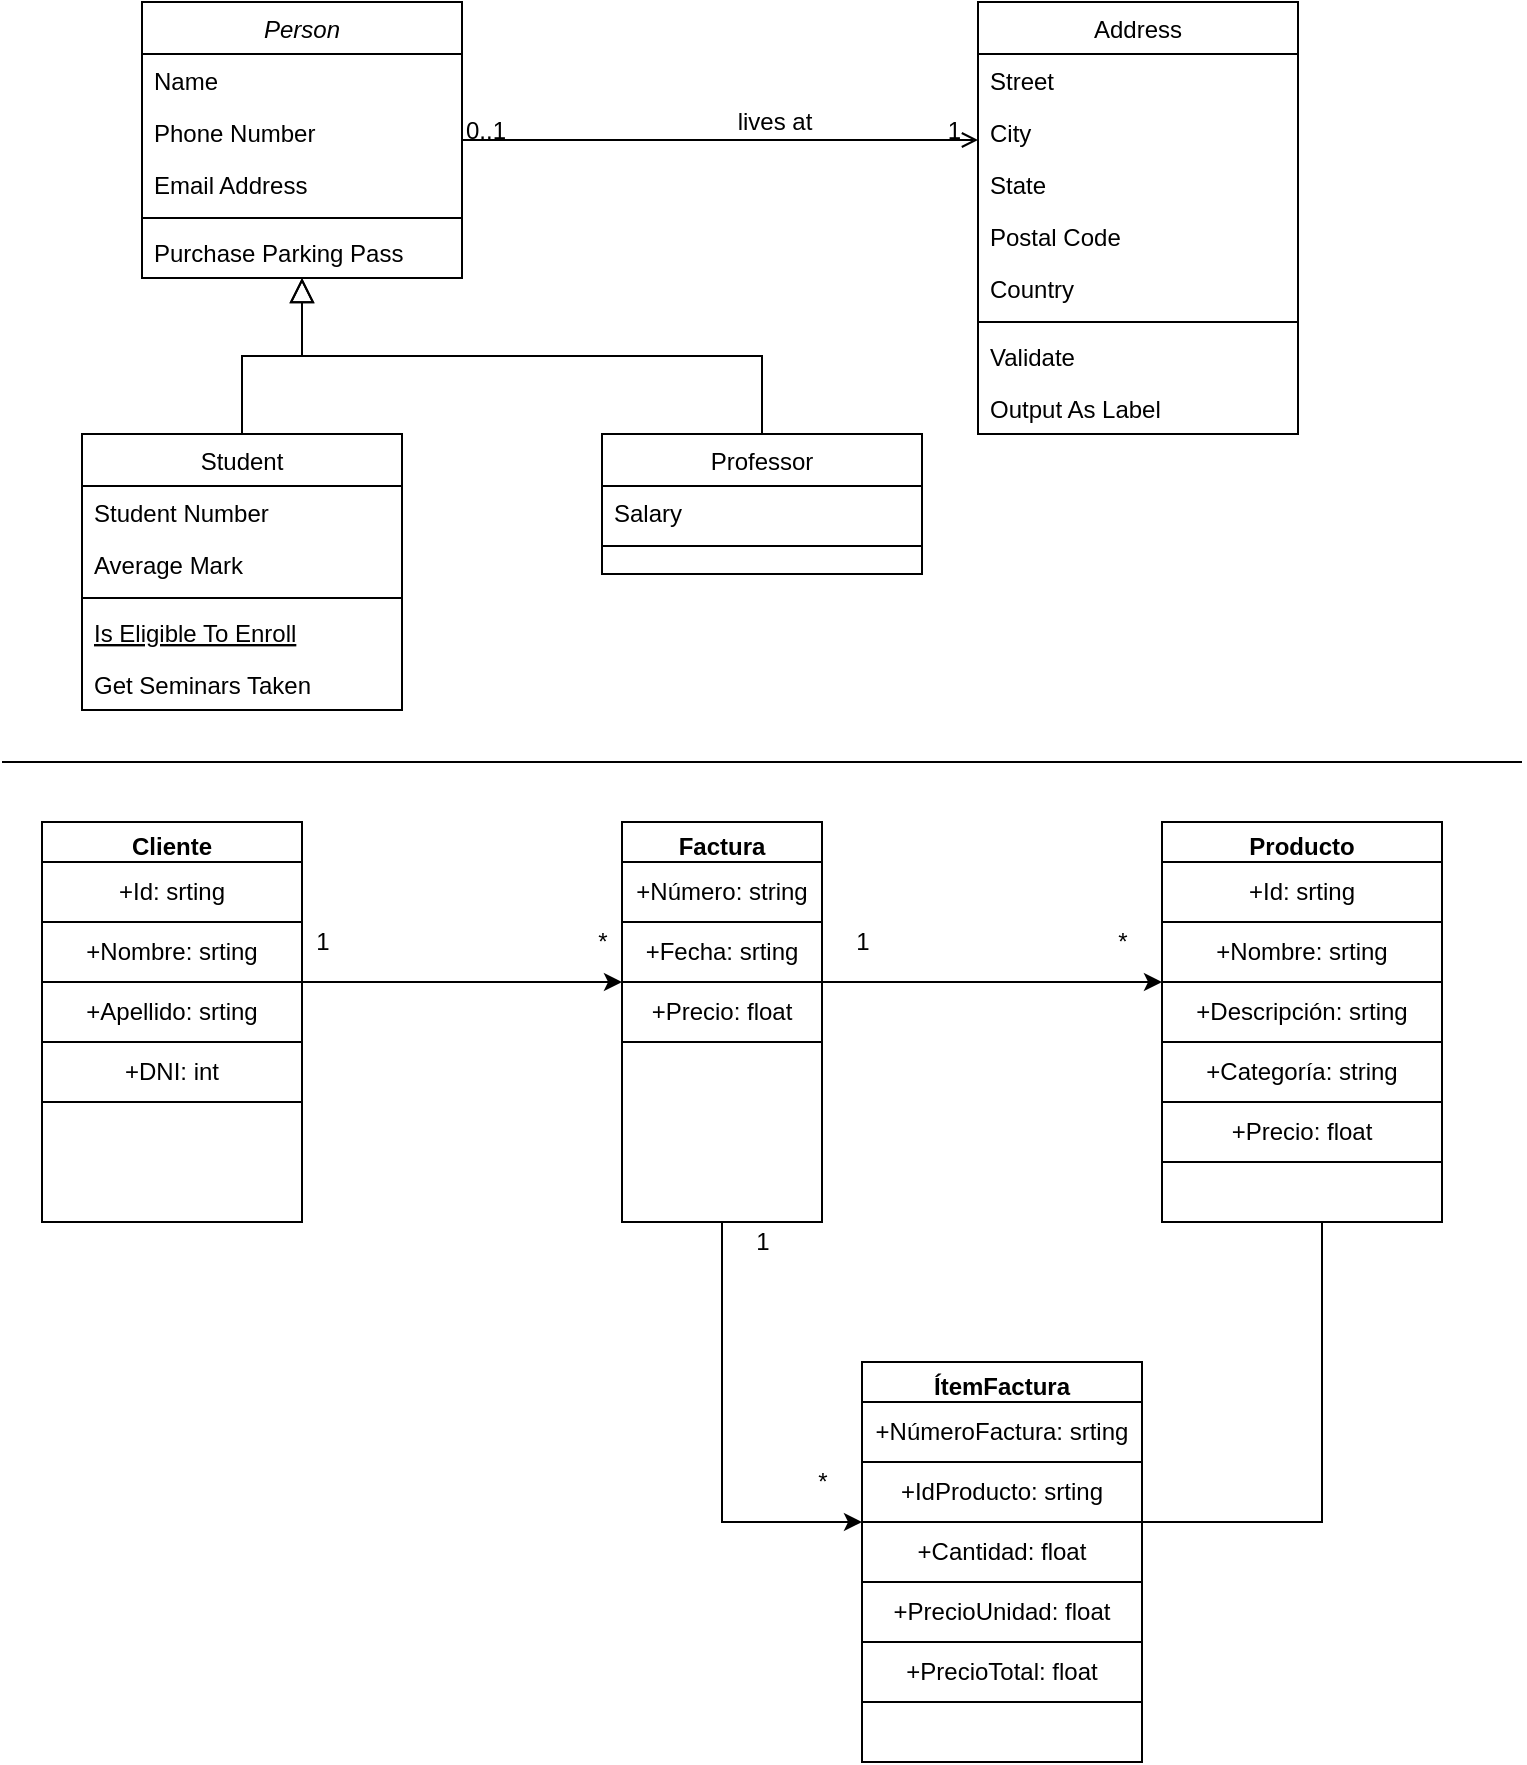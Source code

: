 <mxfile version="18.0.7" type="github">
  <diagram id="C5RBs43oDa-KdzZeNtuy" name="Page-1">
    <mxGraphModel dx="835" dy="355" grid="1" gridSize="10" guides="1" tooltips="1" connect="1" arrows="1" fold="1" page="1" pageScale="1" pageWidth="827" pageHeight="1169" background="none" math="0" shadow="0">
      <root>
        <mxCell id="WIyWlLk6GJQsqaUBKTNV-0" />
        <mxCell id="WIyWlLk6GJQsqaUBKTNV-1" parent="WIyWlLk6GJQsqaUBKTNV-0" />
        <mxCell id="zkfFHV4jXpPFQw0GAbJ--0" value="Person" style="swimlane;fontStyle=2;align=center;verticalAlign=top;childLayout=stackLayout;horizontal=1;startSize=26;horizontalStack=0;resizeParent=1;resizeLast=0;collapsible=1;marginBottom=0;rounded=0;shadow=0;strokeWidth=1;" parent="WIyWlLk6GJQsqaUBKTNV-1" vertex="1">
          <mxGeometry x="90" y="20" width="160" height="138" as="geometry">
            <mxRectangle x="230" y="140" width="160" height="26" as="alternateBounds" />
          </mxGeometry>
        </mxCell>
        <mxCell id="zkfFHV4jXpPFQw0GAbJ--1" value="Name" style="text;align=left;verticalAlign=top;spacingLeft=4;spacingRight=4;overflow=hidden;rotatable=0;points=[[0,0.5],[1,0.5]];portConstraint=eastwest;" parent="zkfFHV4jXpPFQw0GAbJ--0" vertex="1">
          <mxGeometry y="26" width="160" height="26" as="geometry" />
        </mxCell>
        <mxCell id="zkfFHV4jXpPFQw0GAbJ--2" value="Phone Number" style="text;align=left;verticalAlign=top;spacingLeft=4;spacingRight=4;overflow=hidden;rotatable=0;points=[[0,0.5],[1,0.5]];portConstraint=eastwest;rounded=0;shadow=0;html=0;" parent="zkfFHV4jXpPFQw0GAbJ--0" vertex="1">
          <mxGeometry y="52" width="160" height="26" as="geometry" />
        </mxCell>
        <mxCell id="zkfFHV4jXpPFQw0GAbJ--3" value="Email Address" style="text;align=left;verticalAlign=top;spacingLeft=4;spacingRight=4;overflow=hidden;rotatable=0;points=[[0,0.5],[1,0.5]];portConstraint=eastwest;rounded=0;shadow=0;html=0;" parent="zkfFHV4jXpPFQw0GAbJ--0" vertex="1">
          <mxGeometry y="78" width="160" height="26" as="geometry" />
        </mxCell>
        <mxCell id="zkfFHV4jXpPFQw0GAbJ--4" value="" style="line;html=1;strokeWidth=1;align=left;verticalAlign=middle;spacingTop=-1;spacingLeft=3;spacingRight=3;rotatable=0;labelPosition=right;points=[];portConstraint=eastwest;" parent="zkfFHV4jXpPFQw0GAbJ--0" vertex="1">
          <mxGeometry y="104" width="160" height="8" as="geometry" />
        </mxCell>
        <mxCell id="zkfFHV4jXpPFQw0GAbJ--5" value="Purchase Parking Pass" style="text;align=left;verticalAlign=top;spacingLeft=4;spacingRight=4;overflow=hidden;rotatable=0;points=[[0,0.5],[1,0.5]];portConstraint=eastwest;" parent="zkfFHV4jXpPFQw0GAbJ--0" vertex="1">
          <mxGeometry y="112" width="160" height="26" as="geometry" />
        </mxCell>
        <mxCell id="zkfFHV4jXpPFQw0GAbJ--6" value="Student" style="swimlane;fontStyle=0;align=center;verticalAlign=top;childLayout=stackLayout;horizontal=1;startSize=26;horizontalStack=0;resizeParent=1;resizeLast=0;collapsible=1;marginBottom=0;rounded=0;shadow=0;strokeWidth=1;" parent="WIyWlLk6GJQsqaUBKTNV-1" vertex="1">
          <mxGeometry x="60" y="236" width="160" height="138" as="geometry">
            <mxRectangle x="130" y="380" width="160" height="26" as="alternateBounds" />
          </mxGeometry>
        </mxCell>
        <mxCell id="zkfFHV4jXpPFQw0GAbJ--7" value="Student Number" style="text;align=left;verticalAlign=top;spacingLeft=4;spacingRight=4;overflow=hidden;rotatable=0;points=[[0,0.5],[1,0.5]];portConstraint=eastwest;" parent="zkfFHV4jXpPFQw0GAbJ--6" vertex="1">
          <mxGeometry y="26" width="160" height="26" as="geometry" />
        </mxCell>
        <mxCell id="zkfFHV4jXpPFQw0GAbJ--8" value="Average Mark" style="text;align=left;verticalAlign=top;spacingLeft=4;spacingRight=4;overflow=hidden;rotatable=0;points=[[0,0.5],[1,0.5]];portConstraint=eastwest;rounded=0;shadow=0;html=0;" parent="zkfFHV4jXpPFQw0GAbJ--6" vertex="1">
          <mxGeometry y="52" width="160" height="26" as="geometry" />
        </mxCell>
        <mxCell id="zkfFHV4jXpPFQw0GAbJ--9" value="" style="line;html=1;strokeWidth=1;align=left;verticalAlign=middle;spacingTop=-1;spacingLeft=3;spacingRight=3;rotatable=0;labelPosition=right;points=[];portConstraint=eastwest;" parent="zkfFHV4jXpPFQw0GAbJ--6" vertex="1">
          <mxGeometry y="78" width="160" height="8" as="geometry" />
        </mxCell>
        <mxCell id="zkfFHV4jXpPFQw0GAbJ--10" value="Is Eligible To Enroll" style="text;align=left;verticalAlign=top;spacingLeft=4;spacingRight=4;overflow=hidden;rotatable=0;points=[[0,0.5],[1,0.5]];portConstraint=eastwest;fontStyle=4" parent="zkfFHV4jXpPFQw0GAbJ--6" vertex="1">
          <mxGeometry y="86" width="160" height="26" as="geometry" />
        </mxCell>
        <mxCell id="zkfFHV4jXpPFQw0GAbJ--11" value="Get Seminars Taken" style="text;align=left;verticalAlign=top;spacingLeft=4;spacingRight=4;overflow=hidden;rotatable=0;points=[[0,0.5],[1,0.5]];portConstraint=eastwest;" parent="zkfFHV4jXpPFQw0GAbJ--6" vertex="1">
          <mxGeometry y="112" width="160" height="26" as="geometry" />
        </mxCell>
        <mxCell id="zkfFHV4jXpPFQw0GAbJ--12" value="" style="endArrow=block;endSize=10;endFill=0;shadow=0;strokeWidth=1;rounded=0;edgeStyle=elbowEdgeStyle;elbow=vertical;" parent="WIyWlLk6GJQsqaUBKTNV-1" source="zkfFHV4jXpPFQw0GAbJ--6" target="zkfFHV4jXpPFQw0GAbJ--0" edge="1">
          <mxGeometry width="160" relative="1" as="geometry">
            <mxPoint x="200" y="203" as="sourcePoint" />
            <mxPoint x="200" y="203" as="targetPoint" />
          </mxGeometry>
        </mxCell>
        <mxCell id="zkfFHV4jXpPFQw0GAbJ--13" value="Professor" style="swimlane;fontStyle=0;align=center;verticalAlign=top;childLayout=stackLayout;horizontal=1;startSize=26;horizontalStack=0;resizeParent=1;resizeLast=0;collapsible=1;marginBottom=0;rounded=0;shadow=0;strokeWidth=1;" parent="WIyWlLk6GJQsqaUBKTNV-1" vertex="1">
          <mxGeometry x="320" y="236" width="160" height="70" as="geometry">
            <mxRectangle x="340" y="380" width="170" height="26" as="alternateBounds" />
          </mxGeometry>
        </mxCell>
        <mxCell id="zkfFHV4jXpPFQw0GAbJ--14" value="Salary" style="text;align=left;verticalAlign=top;spacingLeft=4;spacingRight=4;overflow=hidden;rotatable=0;points=[[0,0.5],[1,0.5]];portConstraint=eastwest;" parent="zkfFHV4jXpPFQw0GAbJ--13" vertex="1">
          <mxGeometry y="26" width="160" height="26" as="geometry" />
        </mxCell>
        <mxCell id="zkfFHV4jXpPFQw0GAbJ--15" value="" style="line;html=1;strokeWidth=1;align=left;verticalAlign=middle;spacingTop=-1;spacingLeft=3;spacingRight=3;rotatable=0;labelPosition=right;points=[];portConstraint=eastwest;" parent="zkfFHV4jXpPFQw0GAbJ--13" vertex="1">
          <mxGeometry y="52" width="160" height="8" as="geometry" />
        </mxCell>
        <mxCell id="zkfFHV4jXpPFQw0GAbJ--16" value="" style="endArrow=block;endSize=10;endFill=0;shadow=0;strokeWidth=1;rounded=0;edgeStyle=elbowEdgeStyle;elbow=vertical;" parent="WIyWlLk6GJQsqaUBKTNV-1" source="zkfFHV4jXpPFQw0GAbJ--13" target="zkfFHV4jXpPFQw0GAbJ--0" edge="1">
          <mxGeometry width="160" relative="1" as="geometry">
            <mxPoint x="210" y="373" as="sourcePoint" />
            <mxPoint x="310" y="271" as="targetPoint" />
          </mxGeometry>
        </mxCell>
        <mxCell id="zkfFHV4jXpPFQw0GAbJ--17" value="Address" style="swimlane;fontStyle=0;align=center;verticalAlign=top;childLayout=stackLayout;horizontal=1;startSize=26;horizontalStack=0;resizeParent=1;resizeLast=0;collapsible=1;marginBottom=0;rounded=0;shadow=0;strokeWidth=1;" parent="WIyWlLk6GJQsqaUBKTNV-1" vertex="1">
          <mxGeometry x="508" y="20" width="160" height="216" as="geometry">
            <mxRectangle x="550" y="140" width="160" height="26" as="alternateBounds" />
          </mxGeometry>
        </mxCell>
        <mxCell id="zkfFHV4jXpPFQw0GAbJ--18" value="Street" style="text;align=left;verticalAlign=top;spacingLeft=4;spacingRight=4;overflow=hidden;rotatable=0;points=[[0,0.5],[1,0.5]];portConstraint=eastwest;" parent="zkfFHV4jXpPFQw0GAbJ--17" vertex="1">
          <mxGeometry y="26" width="160" height="26" as="geometry" />
        </mxCell>
        <mxCell id="zkfFHV4jXpPFQw0GAbJ--19" value="City" style="text;align=left;verticalAlign=top;spacingLeft=4;spacingRight=4;overflow=hidden;rotatable=0;points=[[0,0.5],[1,0.5]];portConstraint=eastwest;rounded=0;shadow=0;html=0;" parent="zkfFHV4jXpPFQw0GAbJ--17" vertex="1">
          <mxGeometry y="52" width="160" height="26" as="geometry" />
        </mxCell>
        <mxCell id="zkfFHV4jXpPFQw0GAbJ--20" value="State" style="text;align=left;verticalAlign=top;spacingLeft=4;spacingRight=4;overflow=hidden;rotatable=0;points=[[0,0.5],[1,0.5]];portConstraint=eastwest;rounded=0;shadow=0;html=0;" parent="zkfFHV4jXpPFQw0GAbJ--17" vertex="1">
          <mxGeometry y="78" width="160" height="26" as="geometry" />
        </mxCell>
        <mxCell id="zkfFHV4jXpPFQw0GAbJ--21" value="Postal Code" style="text;align=left;verticalAlign=top;spacingLeft=4;spacingRight=4;overflow=hidden;rotatable=0;points=[[0,0.5],[1,0.5]];portConstraint=eastwest;rounded=0;shadow=0;html=0;" parent="zkfFHV4jXpPFQw0GAbJ--17" vertex="1">
          <mxGeometry y="104" width="160" height="26" as="geometry" />
        </mxCell>
        <mxCell id="zkfFHV4jXpPFQw0GAbJ--22" value="Country" style="text;align=left;verticalAlign=top;spacingLeft=4;spacingRight=4;overflow=hidden;rotatable=0;points=[[0,0.5],[1,0.5]];portConstraint=eastwest;rounded=0;shadow=0;html=0;" parent="zkfFHV4jXpPFQw0GAbJ--17" vertex="1">
          <mxGeometry y="130" width="160" height="26" as="geometry" />
        </mxCell>
        <mxCell id="zkfFHV4jXpPFQw0GAbJ--23" value="" style="line;html=1;strokeWidth=1;align=left;verticalAlign=middle;spacingTop=-1;spacingLeft=3;spacingRight=3;rotatable=0;labelPosition=right;points=[];portConstraint=eastwest;" parent="zkfFHV4jXpPFQw0GAbJ--17" vertex="1">
          <mxGeometry y="156" width="160" height="8" as="geometry" />
        </mxCell>
        <mxCell id="zkfFHV4jXpPFQw0GAbJ--24" value="Validate" style="text;align=left;verticalAlign=top;spacingLeft=4;spacingRight=4;overflow=hidden;rotatable=0;points=[[0,0.5],[1,0.5]];portConstraint=eastwest;" parent="zkfFHV4jXpPFQw0GAbJ--17" vertex="1">
          <mxGeometry y="164" width="160" height="26" as="geometry" />
        </mxCell>
        <mxCell id="zkfFHV4jXpPFQw0GAbJ--25" value="Output As Label" style="text;align=left;verticalAlign=top;spacingLeft=4;spacingRight=4;overflow=hidden;rotatable=0;points=[[0,0.5],[1,0.5]];portConstraint=eastwest;" parent="zkfFHV4jXpPFQw0GAbJ--17" vertex="1">
          <mxGeometry y="190" width="160" height="26" as="geometry" />
        </mxCell>
        <mxCell id="zkfFHV4jXpPFQw0GAbJ--26" value="" style="endArrow=open;shadow=0;strokeWidth=1;rounded=0;endFill=1;edgeStyle=elbowEdgeStyle;elbow=vertical;" parent="WIyWlLk6GJQsqaUBKTNV-1" source="zkfFHV4jXpPFQw0GAbJ--0" target="zkfFHV4jXpPFQw0GAbJ--17" edge="1">
          <mxGeometry x="0.5" y="41" relative="1" as="geometry">
            <mxPoint x="380" y="192" as="sourcePoint" />
            <mxPoint x="540" y="192" as="targetPoint" />
            <mxPoint x="-40" y="32" as="offset" />
          </mxGeometry>
        </mxCell>
        <mxCell id="zkfFHV4jXpPFQw0GAbJ--27" value="0..1" style="resizable=0;align=left;verticalAlign=bottom;labelBackgroundColor=none;fontSize=12;" parent="zkfFHV4jXpPFQw0GAbJ--26" connectable="0" vertex="1">
          <mxGeometry x="-1" relative="1" as="geometry">
            <mxPoint y="4" as="offset" />
          </mxGeometry>
        </mxCell>
        <mxCell id="zkfFHV4jXpPFQw0GAbJ--28" value="1" style="resizable=0;align=right;verticalAlign=bottom;labelBackgroundColor=none;fontSize=12;" parent="zkfFHV4jXpPFQw0GAbJ--26" connectable="0" vertex="1">
          <mxGeometry x="1" relative="1" as="geometry">
            <mxPoint x="-7" y="4" as="offset" />
          </mxGeometry>
        </mxCell>
        <mxCell id="zkfFHV4jXpPFQw0GAbJ--29" value="lives at" style="text;html=1;resizable=0;points=[];;align=center;verticalAlign=middle;labelBackgroundColor=none;rounded=0;shadow=0;strokeWidth=1;fontSize=12;" parent="zkfFHV4jXpPFQw0GAbJ--26" vertex="1" connectable="0">
          <mxGeometry x="0.5" y="49" relative="1" as="geometry">
            <mxPoint x="-38" y="40" as="offset" />
          </mxGeometry>
        </mxCell>
        <mxCell id="DoNyQpDXPHx49vUUo47L-0" value="" style="endArrow=none;html=1;rounded=0;" edge="1" parent="WIyWlLk6GJQsqaUBKTNV-1">
          <mxGeometry width="50" height="50" relative="1" as="geometry">
            <mxPoint x="20" y="400" as="sourcePoint" />
            <mxPoint x="780" y="400" as="targetPoint" />
          </mxGeometry>
        </mxCell>
        <mxCell id="DoNyQpDXPHx49vUUo47L-1" value="Cliente" style="swimlane;" vertex="1" parent="WIyWlLk6GJQsqaUBKTNV-1">
          <mxGeometry x="40" y="430" width="130" height="200" as="geometry" />
        </mxCell>
        <mxCell id="DoNyQpDXPHx49vUUo47L-2" value="+Id: srting" style="rounded=0;whiteSpace=wrap;html=1;" vertex="1" parent="DoNyQpDXPHx49vUUo47L-1">
          <mxGeometry y="20" width="130" height="30" as="geometry" />
        </mxCell>
        <mxCell id="DoNyQpDXPHx49vUUo47L-3" value="+Nombre: srting" style="rounded=0;whiteSpace=wrap;html=1;" vertex="1" parent="DoNyQpDXPHx49vUUo47L-1">
          <mxGeometry y="50" width="130" height="30" as="geometry" />
        </mxCell>
        <mxCell id="DoNyQpDXPHx49vUUo47L-4" value="+Apellido: srting" style="rounded=0;whiteSpace=wrap;html=1;" vertex="1" parent="DoNyQpDXPHx49vUUo47L-1">
          <mxGeometry y="80" width="130" height="30" as="geometry" />
        </mxCell>
        <mxCell id="DoNyQpDXPHx49vUUo47L-5" value="+DNI: int" style="rounded=0;whiteSpace=wrap;html=1;" vertex="1" parent="DoNyQpDXPHx49vUUo47L-1">
          <mxGeometry y="110" width="130" height="30" as="geometry" />
        </mxCell>
        <mxCell id="DoNyQpDXPHx49vUUo47L-20" value="+DNI: int" style="rounded=0;whiteSpace=wrap;html=1;" vertex="1" parent="DoNyQpDXPHx49vUUo47L-1">
          <mxGeometry y="110" width="130" height="30" as="geometry" />
        </mxCell>
        <mxCell id="DoNyQpDXPHx49vUUo47L-21" value="+DNI: int" style="rounded=0;whiteSpace=wrap;html=1;" vertex="1" parent="DoNyQpDXPHx49vUUo47L-1">
          <mxGeometry y="110" width="130" height="30" as="geometry" />
        </mxCell>
        <mxCell id="DoNyQpDXPHx49vUUo47L-22" value="+Nombre: srting" style="rounded=0;whiteSpace=wrap;html=1;" vertex="1" parent="DoNyQpDXPHx49vUUo47L-1">
          <mxGeometry y="50" width="130" height="30" as="geometry" />
        </mxCell>
        <mxCell id="DoNyQpDXPHx49vUUo47L-7" value="Producto" style="swimlane;" vertex="1" parent="WIyWlLk6GJQsqaUBKTNV-1">
          <mxGeometry x="600" y="430" width="140" height="200" as="geometry" />
        </mxCell>
        <mxCell id="DoNyQpDXPHx49vUUo47L-8" value="+Id: srting" style="rounded=0;whiteSpace=wrap;html=1;" vertex="1" parent="DoNyQpDXPHx49vUUo47L-7">
          <mxGeometry y="20" width="140" height="30" as="geometry" />
        </mxCell>
        <mxCell id="DoNyQpDXPHx49vUUo47L-9" value="+Nombre: srting" style="rounded=0;whiteSpace=wrap;html=1;" vertex="1" parent="DoNyQpDXPHx49vUUo47L-7">
          <mxGeometry y="50" width="140" height="30" as="geometry" />
        </mxCell>
        <mxCell id="DoNyQpDXPHx49vUUo47L-10" value="+Descripción: srting" style="rounded=0;whiteSpace=wrap;html=1;" vertex="1" parent="DoNyQpDXPHx49vUUo47L-7">
          <mxGeometry y="80" width="140" height="30" as="geometry" />
        </mxCell>
        <mxCell id="DoNyQpDXPHx49vUUo47L-11" value="+Categoría: string" style="rounded=0;whiteSpace=wrap;html=1;" vertex="1" parent="DoNyQpDXPHx49vUUo47L-7">
          <mxGeometry y="110" width="140" height="30" as="geometry" />
        </mxCell>
        <mxCell id="DoNyQpDXPHx49vUUo47L-12" value="+Precio: float" style="rounded=0;whiteSpace=wrap;html=1;" vertex="1" parent="DoNyQpDXPHx49vUUo47L-7">
          <mxGeometry y="140" width="140" height="30" as="geometry" />
        </mxCell>
        <mxCell id="DoNyQpDXPHx49vUUo47L-13" value="Factura" style="swimlane;" vertex="1" parent="WIyWlLk6GJQsqaUBKTNV-1">
          <mxGeometry x="330" y="430" width="100" height="200" as="geometry" />
        </mxCell>
        <mxCell id="DoNyQpDXPHx49vUUo47L-14" value="+Número: string" style="rounded=0;whiteSpace=wrap;html=1;" vertex="1" parent="DoNyQpDXPHx49vUUo47L-13">
          <mxGeometry y="20" width="100" height="30" as="geometry" />
        </mxCell>
        <mxCell id="DoNyQpDXPHx49vUUo47L-15" value="+Fecha: srting" style="rounded=0;whiteSpace=wrap;html=1;" vertex="1" parent="DoNyQpDXPHx49vUUo47L-13">
          <mxGeometry y="50" width="100" height="30" as="geometry" />
        </mxCell>
        <mxCell id="DoNyQpDXPHx49vUUo47L-18" value="+Precio: float" style="rounded=0;whiteSpace=wrap;html=1;" vertex="1" parent="DoNyQpDXPHx49vUUo47L-13">
          <mxGeometry y="80" width="100" height="30" as="geometry" />
        </mxCell>
        <mxCell id="DoNyQpDXPHx49vUUo47L-26" value="" style="endArrow=classic;html=1;rounded=0;exitX=1;exitY=1;exitDx=0;exitDy=0;entryX=0;entryY=0;entryDx=0;entryDy=0;" edge="1" parent="WIyWlLk6GJQsqaUBKTNV-1" source="DoNyQpDXPHx49vUUo47L-22" target="DoNyQpDXPHx49vUUo47L-18">
          <mxGeometry width="50" height="50" relative="1" as="geometry">
            <mxPoint x="400" y="770" as="sourcePoint" />
            <mxPoint x="450" y="720" as="targetPoint" />
            <Array as="points" />
          </mxGeometry>
        </mxCell>
        <mxCell id="DoNyQpDXPHx49vUUo47L-27" value="1" style="text;html=1;align=center;verticalAlign=middle;resizable=0;points=[];autosize=1;strokeColor=none;fillColor=none;" vertex="1" parent="WIyWlLk6GJQsqaUBKTNV-1">
          <mxGeometry x="170" y="480" width="20" height="20" as="geometry" />
        </mxCell>
        <mxCell id="DoNyQpDXPHx49vUUo47L-29" value="*" style="text;html=1;align=center;verticalAlign=middle;resizable=0;points=[];autosize=1;strokeColor=none;fillColor=none;" vertex="1" parent="WIyWlLk6GJQsqaUBKTNV-1">
          <mxGeometry x="310" y="480" width="20" height="20" as="geometry" />
        </mxCell>
        <mxCell id="DoNyQpDXPHx49vUUo47L-30" value="" style="endArrow=classic;html=1;rounded=0;entryX=0;entryY=0;entryDx=0;entryDy=0;exitX=1;exitY=1;exitDx=0;exitDy=0;" edge="1" parent="WIyWlLk6GJQsqaUBKTNV-1" source="DoNyQpDXPHx49vUUo47L-15" target="DoNyQpDXPHx49vUUo47L-10">
          <mxGeometry width="50" height="50" relative="1" as="geometry">
            <mxPoint x="450" y="510" as="sourcePoint" />
            <mxPoint x="450" y="720" as="targetPoint" />
            <Array as="points">
              <mxPoint x="540" y="510" />
            </Array>
          </mxGeometry>
        </mxCell>
        <mxCell id="DoNyQpDXPHx49vUUo47L-31" value="1" style="text;html=1;align=center;verticalAlign=middle;resizable=0;points=[];autosize=1;strokeColor=none;fillColor=none;" vertex="1" parent="WIyWlLk6GJQsqaUBKTNV-1">
          <mxGeometry x="440" y="480" width="20" height="20" as="geometry" />
        </mxCell>
        <mxCell id="DoNyQpDXPHx49vUUo47L-32" value="*" style="text;html=1;align=center;verticalAlign=middle;resizable=0;points=[];autosize=1;strokeColor=none;fillColor=none;" vertex="1" parent="WIyWlLk6GJQsqaUBKTNV-1">
          <mxGeometry x="570" y="480" width="20" height="20" as="geometry" />
        </mxCell>
        <mxCell id="DoNyQpDXPHx49vUUo47L-35" value="ÍtemFactura" style="swimlane;" vertex="1" parent="WIyWlLk6GJQsqaUBKTNV-1">
          <mxGeometry x="450" y="700" width="140" height="200" as="geometry" />
        </mxCell>
        <mxCell id="DoNyQpDXPHx49vUUo47L-36" value="+NúmeroFactura: srting" style="rounded=0;whiteSpace=wrap;html=1;" vertex="1" parent="DoNyQpDXPHx49vUUo47L-35">
          <mxGeometry y="20" width="140" height="30" as="geometry" />
        </mxCell>
        <mxCell id="DoNyQpDXPHx49vUUo47L-37" value="+IdProducto: srting" style="rounded=0;whiteSpace=wrap;html=1;" vertex="1" parent="DoNyQpDXPHx49vUUo47L-35">
          <mxGeometry y="50" width="140" height="30" as="geometry" />
        </mxCell>
        <mxCell id="DoNyQpDXPHx49vUUo47L-38" value="+Cantidad: float" style="rounded=0;whiteSpace=wrap;html=1;" vertex="1" parent="DoNyQpDXPHx49vUUo47L-35">
          <mxGeometry y="80" width="140" height="30" as="geometry" />
        </mxCell>
        <mxCell id="DoNyQpDXPHx49vUUo47L-39" value="+PrecioUnidad: float" style="rounded=0;whiteSpace=wrap;html=1;" vertex="1" parent="DoNyQpDXPHx49vUUo47L-35">
          <mxGeometry y="110" width="140" height="30" as="geometry" />
        </mxCell>
        <mxCell id="DoNyQpDXPHx49vUUo47L-40" value="+PrecioTotal: float" style="rounded=0;whiteSpace=wrap;html=1;" vertex="1" parent="DoNyQpDXPHx49vUUo47L-35">
          <mxGeometry y="140" width="140" height="30" as="geometry" />
        </mxCell>
        <mxCell id="DoNyQpDXPHx49vUUo47L-41" value="" style="endArrow=classic;html=1;rounded=0;exitX=0.5;exitY=1;exitDx=0;exitDy=0;entryX=0;entryY=1;entryDx=0;entryDy=0;" edge="1" parent="WIyWlLk6GJQsqaUBKTNV-1" source="DoNyQpDXPHx49vUUo47L-13" target="DoNyQpDXPHx49vUUo47L-37">
          <mxGeometry width="50" height="50" relative="1" as="geometry">
            <mxPoint x="400" y="620" as="sourcePoint" />
            <mxPoint x="450" y="570" as="targetPoint" />
            <Array as="points">
              <mxPoint x="380" y="780" />
            </Array>
          </mxGeometry>
        </mxCell>
        <mxCell id="DoNyQpDXPHx49vUUo47L-42" value="1" style="text;html=1;align=center;verticalAlign=middle;resizable=0;points=[];autosize=1;strokeColor=none;fillColor=none;" vertex="1" parent="WIyWlLk6GJQsqaUBKTNV-1">
          <mxGeometry x="390" y="630" width="20" height="20" as="geometry" />
        </mxCell>
        <mxCell id="DoNyQpDXPHx49vUUo47L-43" value="*" style="text;html=1;align=center;verticalAlign=middle;resizable=0;points=[];autosize=1;strokeColor=none;fillColor=none;" vertex="1" parent="WIyWlLk6GJQsqaUBKTNV-1">
          <mxGeometry x="420" y="750" width="20" height="20" as="geometry" />
        </mxCell>
        <mxCell id="DoNyQpDXPHx49vUUo47L-44" value="" style="endArrow=none;html=1;rounded=0;" edge="1" parent="WIyWlLk6GJQsqaUBKTNV-1">
          <mxGeometry width="50" height="50" relative="1" as="geometry">
            <mxPoint x="590" y="780" as="sourcePoint" />
            <mxPoint x="680" y="630" as="targetPoint" />
            <Array as="points">
              <mxPoint x="680" y="780" />
            </Array>
          </mxGeometry>
        </mxCell>
      </root>
    </mxGraphModel>
  </diagram>
</mxfile>
